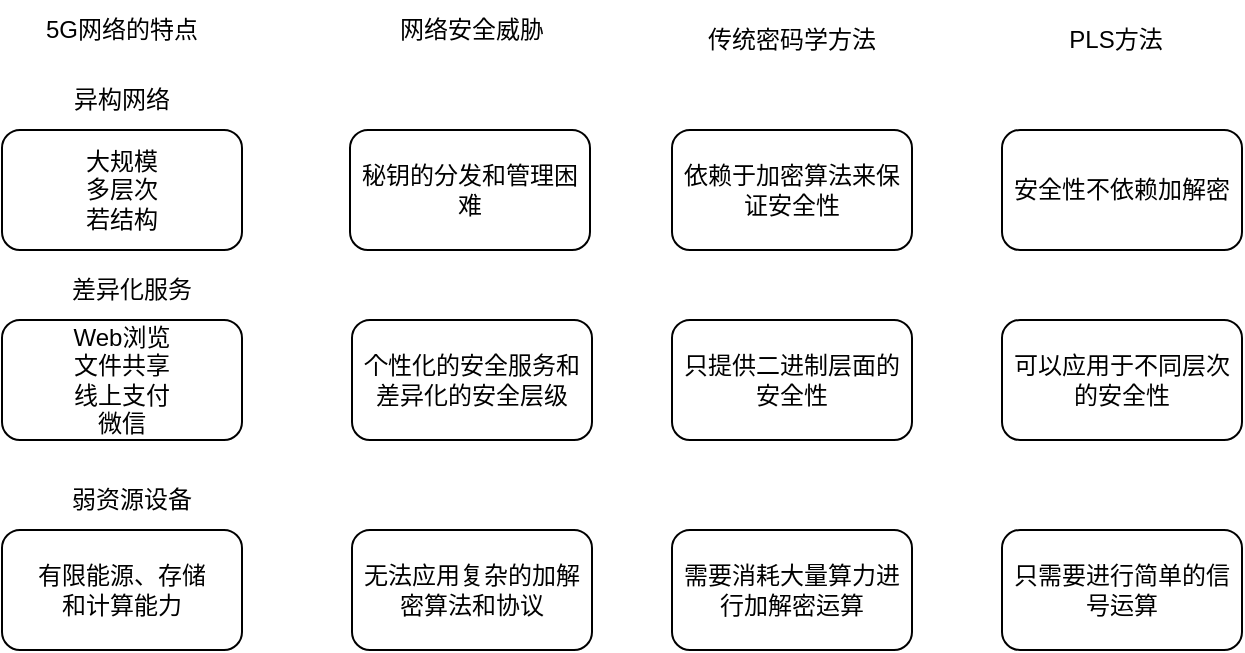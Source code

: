 <mxfile version="21.2.9" type="github">
  <diagram name="第 1 页" id="1TlrbtWuX3vKmyQwFwQM">
    <mxGraphModel dx="778" dy="835" grid="1" gridSize="10" guides="1" tooltips="1" connect="1" arrows="1" fold="1" page="1" pageScale="1" pageWidth="827" pageHeight="1169" math="0" shadow="0">
      <root>
        <mxCell id="0" />
        <mxCell id="1" parent="0" />
        <mxCell id="c0oPgKCWFj7dryv76GOQ-2" value="大规模&lt;br&gt;多层次&lt;br&gt;若结构" style="rounded=1;whiteSpace=wrap;html=1;" vertex="1" parent="1">
          <mxGeometry x="240" y="430" width="120" height="60" as="geometry" />
        </mxCell>
        <mxCell id="c0oPgKCWFj7dryv76GOQ-3" value="5G网络的特点" style="text;html=1;strokeColor=none;fillColor=none;align=center;verticalAlign=middle;whiteSpace=wrap;rounded=0;" vertex="1" parent="1">
          <mxGeometry x="250" y="370" width="100" height="20" as="geometry" />
        </mxCell>
        <mxCell id="c0oPgKCWFj7dryv76GOQ-4" value="Web浏览&lt;br&gt;文件共享&lt;br&gt;线上支付&lt;br&gt;微信" style="rounded=1;whiteSpace=wrap;html=1;" vertex="1" parent="1">
          <mxGeometry x="240" y="525" width="120" height="60" as="geometry" />
        </mxCell>
        <mxCell id="c0oPgKCWFj7dryv76GOQ-5" value="有限能源、存储&lt;br&gt;和计算能力" style="rounded=1;whiteSpace=wrap;html=1;" vertex="1" parent="1">
          <mxGeometry x="240" y="630" width="120" height="60" as="geometry" />
        </mxCell>
        <mxCell id="c0oPgKCWFj7dryv76GOQ-6" value="异构网络" style="text;html=1;strokeColor=none;fillColor=none;align=center;verticalAlign=middle;whiteSpace=wrap;rounded=0;" vertex="1" parent="1">
          <mxGeometry x="270" y="400" width="60" height="30" as="geometry" />
        </mxCell>
        <mxCell id="c0oPgKCWFj7dryv76GOQ-7" value="差异化服务" style="text;html=1;strokeColor=none;fillColor=none;align=center;verticalAlign=middle;whiteSpace=wrap;rounded=0;" vertex="1" parent="1">
          <mxGeometry x="270" y="495" width="70" height="30" as="geometry" />
        </mxCell>
        <mxCell id="c0oPgKCWFj7dryv76GOQ-8" value="弱资源设备" style="text;html=1;strokeColor=none;fillColor=none;align=center;verticalAlign=middle;whiteSpace=wrap;rounded=0;" vertex="1" parent="1">
          <mxGeometry x="270" y="600" width="70" height="30" as="geometry" />
        </mxCell>
        <mxCell id="c0oPgKCWFj7dryv76GOQ-9" value="网络安全威胁" style="text;html=1;strokeColor=none;fillColor=none;align=center;verticalAlign=middle;whiteSpace=wrap;rounded=0;" vertex="1" parent="1">
          <mxGeometry x="430" y="365" width="90" height="30" as="geometry" />
        </mxCell>
        <mxCell id="c0oPgKCWFj7dryv76GOQ-10" value="秘钥的分发和管理困难" style="rounded=1;whiteSpace=wrap;html=1;" vertex="1" parent="1">
          <mxGeometry x="414" y="430" width="120" height="60" as="geometry" />
        </mxCell>
        <mxCell id="c0oPgKCWFj7dryv76GOQ-11" value="个性化的安全服务和差异化的安全层级" style="rounded=1;whiteSpace=wrap;html=1;" vertex="1" parent="1">
          <mxGeometry x="415" y="525" width="120" height="60" as="geometry" />
        </mxCell>
        <mxCell id="c0oPgKCWFj7dryv76GOQ-13" value="无法应用复杂的加解密算法和协议" style="rounded=1;whiteSpace=wrap;html=1;" vertex="1" parent="1">
          <mxGeometry x="415" y="630" width="120" height="60" as="geometry" />
        </mxCell>
        <mxCell id="c0oPgKCWFj7dryv76GOQ-14" value="传统密码学方法" style="text;html=1;strokeColor=none;fillColor=none;align=center;verticalAlign=middle;whiteSpace=wrap;rounded=0;" vertex="1" parent="1">
          <mxGeometry x="590" y="370" width="90" height="30" as="geometry" />
        </mxCell>
        <mxCell id="c0oPgKCWFj7dryv76GOQ-15" value="依赖于加密算法来保证安全性" style="rounded=1;whiteSpace=wrap;html=1;" vertex="1" parent="1">
          <mxGeometry x="575" y="430" width="120" height="60" as="geometry" />
        </mxCell>
        <mxCell id="c0oPgKCWFj7dryv76GOQ-16" value="只提供二进制层面的安全性" style="rounded=1;whiteSpace=wrap;html=1;" vertex="1" parent="1">
          <mxGeometry x="575" y="525" width="120" height="60" as="geometry" />
        </mxCell>
        <mxCell id="c0oPgKCWFj7dryv76GOQ-17" value="需要消耗大量算力进行加解密运算" style="rounded=1;whiteSpace=wrap;html=1;" vertex="1" parent="1">
          <mxGeometry x="575" y="630" width="120" height="60" as="geometry" />
        </mxCell>
        <mxCell id="c0oPgKCWFj7dryv76GOQ-18" value="PLS方法" style="text;html=1;strokeColor=none;fillColor=none;align=center;verticalAlign=middle;whiteSpace=wrap;rounded=0;" vertex="1" parent="1">
          <mxGeometry x="767" y="370" width="60" height="30" as="geometry" />
        </mxCell>
        <mxCell id="c0oPgKCWFj7dryv76GOQ-19" value="安全性不依赖加解密" style="rounded=1;whiteSpace=wrap;html=1;" vertex="1" parent="1">
          <mxGeometry x="740" y="430" width="120" height="60" as="geometry" />
        </mxCell>
        <mxCell id="c0oPgKCWFj7dryv76GOQ-20" value="可以应用于不同层次的安全性" style="rounded=1;whiteSpace=wrap;html=1;" vertex="1" parent="1">
          <mxGeometry x="740" y="525" width="120" height="60" as="geometry" />
        </mxCell>
        <mxCell id="c0oPgKCWFj7dryv76GOQ-21" value="只需要进行简单的信号运算" style="rounded=1;whiteSpace=wrap;html=1;" vertex="1" parent="1">
          <mxGeometry x="740" y="630" width="120" height="60" as="geometry" />
        </mxCell>
      </root>
    </mxGraphModel>
  </diagram>
</mxfile>
